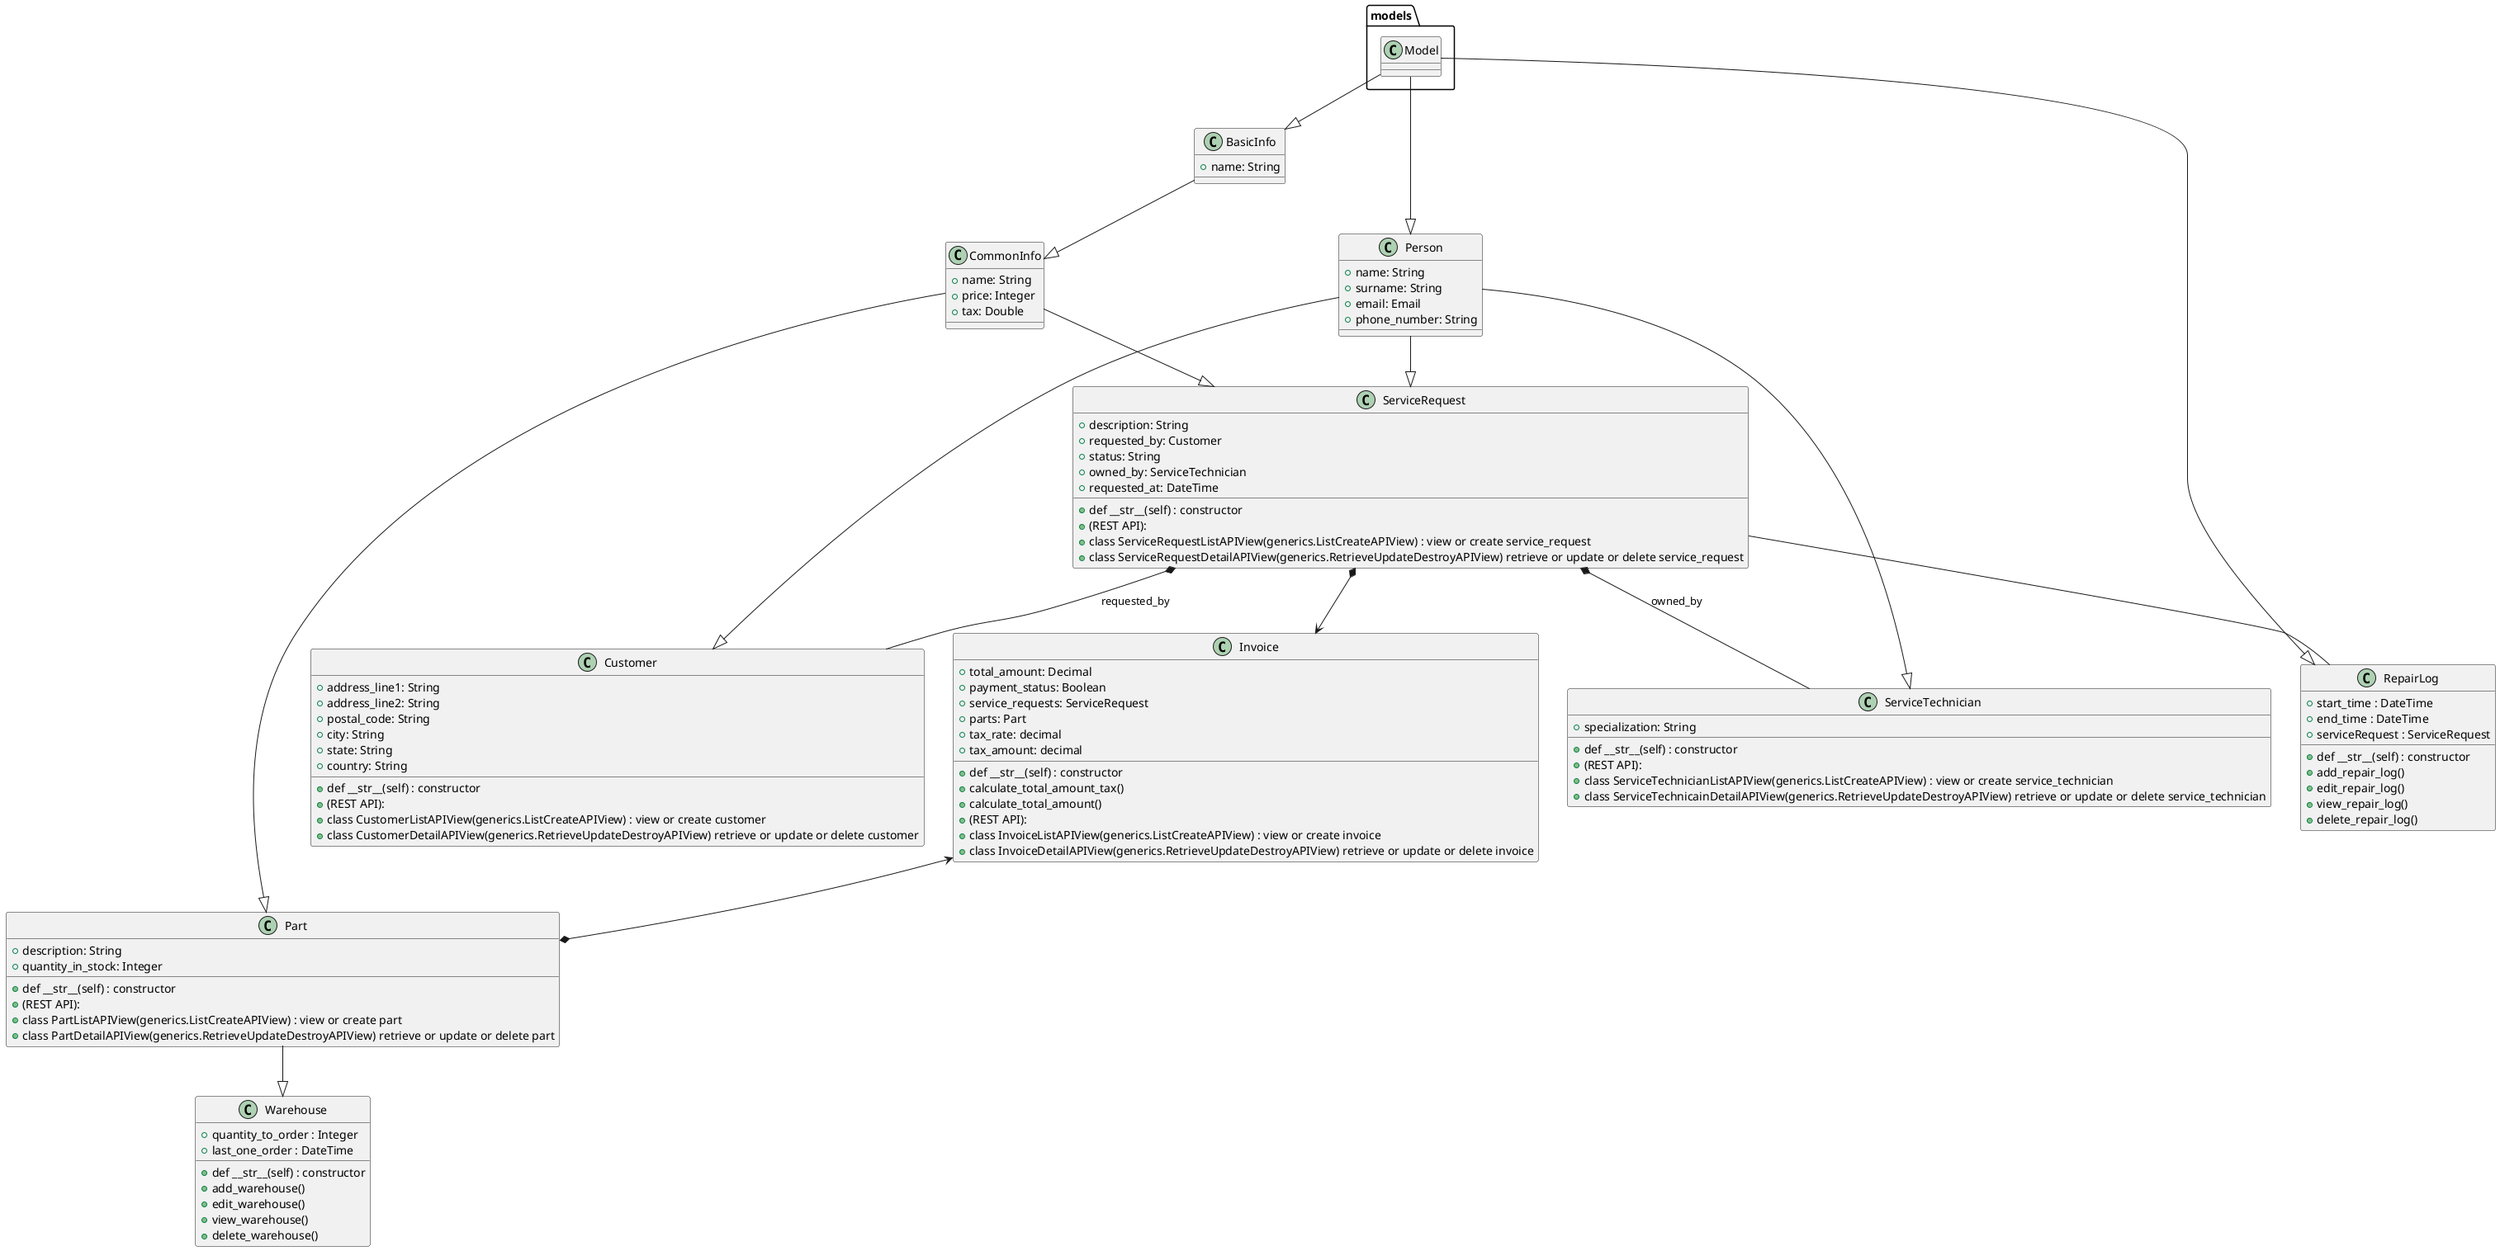 @startuml

class models.Model{

}
class BasicInfo{
  + name: String
}
class CommonInfo {
  + name: String
  + price: Integer 
  + tax: Double
}
class Person {
  + name: String
  + surname: String
  + email: Email
  + phone_number: String

}
class ServiceRequest {
  + description: String
  + requested_by: Customer
  + status: String
  + owned_by: ServiceTechnician
  + requested_at: DateTime
  + def __str__(self) : constructor
  + (REST API):
  + class ServiceRequestListAPIView(generics.ListCreateAPIView) : view or create service_request
  + class ServiceRequestDetailAPIView(generics.RetrieveUpdateDestroyAPIView) retrieve or update or delete service_request

}
class Invoice {
  + total_amount: Decimal
  + payment_status: Boolean 
  + service_requests: ServiceRequest 
  + parts: Part
  + tax_rate: decimal
  + tax_amount: decimal
  + def __str__(self) : constructor
  + calculate_total_amount_tax()
  + calculate_total_amount()
  + (REST API):
  + class InvoiceListAPIView(generics.ListCreateAPIView) : view or create invoice
  + class InvoiceDetailAPIView(generics.RetrieveUpdateDestroyAPIView) retrieve or update or delete invoice


}
class Part {
  + description: String
  + quantity_in_stock: Integer 
  + def __str__(self) : constructor
  + (REST API):
  + class PartListAPIView(generics.ListCreateAPIView) : view or create part
  + class PartDetailAPIView(generics.RetrieveUpdateDestroyAPIView) retrieve or update or delete part

}
class ServiceTechnician {
  + specialization: String
  + def __str__(self) : constructor
  + (REST API):
  + class ServiceTechnicianListAPIView(generics.ListCreateAPIView) : view or create service_technician
  + class ServiceTechnicainDetailAPIView(generics.RetrieveUpdateDestroyAPIView) retrieve or update or delete service_technician

}
class Customer {
  + address_line1: String
  + address_line2: String
  + postal_code: String
  + city: String
  + state: String
  + country: String
  + def __str__(self) : constructor
  + (REST API):
  + class CustomerListAPIView(generics.ListCreateAPIView) : view or create customer
  + class CustomerDetailAPIView(generics.RetrieveUpdateDestroyAPIView) retrieve or update or delete customer

}

class RepairLog{
  + start_time : DateTime
  + end_time : DateTime
  + serviceRequest : ServiceRequest
  + def __str__(self) : constructor
  + add_repair_log()
  + edit_repair_log()
  + view_repair_log()
  + delete_repair_log()
}

class Warehouse{
  + quantity_to_order : Integer
  + last_one_order : DateTime
  + def __str__(self) : constructor
  + add_warehouse() 
  + edit_warehouse()
  + view_warehouse()
  + delete_warehouse()

}
models.Model --|> BasicInfo
BasicInfo --|> CommonInfo
models.Model --|> Person
models.Model --|> RepairLog
CommonInfo --|>  ServiceRequest
CommonInfo --|> Part
Person --|> ServiceRequest
ServiceRequest *--> Invoice
ServiceRequest *-- Customer : requested_by
ServiceRequest *-- ServiceTechnician : owned_by
Invoice <--* Part
Person --|> ServiceTechnician
Person --|> Customer
ServiceRequest -- RepairLog
Part --|> Warehouse
@enduml
